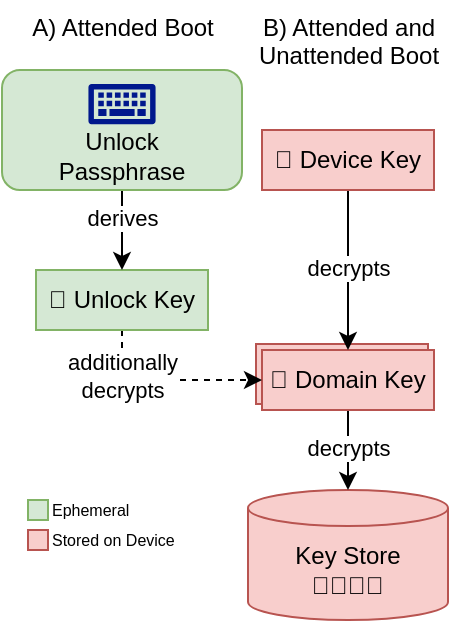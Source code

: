 <mxfile version="22.1.2" type="device">
  <diagram name="Seite-1" id="3iETSnOOIITaDPG9URC3">
    <mxGraphModel dx="1114" dy="999" grid="1" gridSize="10" guides="1" tooltips="1" connect="1" arrows="1" fold="1" page="1" pageScale="1" pageWidth="827" pageHeight="1169" math="0" shadow="0">
      <root>
        <mxCell id="0" />
        <mxCell id="1" parent="0" />
        <mxCell id="jlXe9G2AA9Ca0G6Qg5tC-10" value="" style="rounded=0;whiteSpace=wrap;html=1;fillColor=#f8cecc;strokeColor=#b85450;shadow=0;glass=0;" parent="1" vertex="1">
          <mxGeometry x="364" y="427" width="86" height="30" as="geometry" />
        </mxCell>
        <mxCell id="jlXe9G2AA9Ca0G6Qg5tC-1" value="Key Store&lt;br&gt;🔑🔑🔑🔑" style="shape=cylinder3;whiteSpace=wrap;html=1;boundedLbl=1;backgroundOutline=1;size=9;fillColor=#f8cecc;strokeColor=#b85450;" parent="1" vertex="1">
          <mxGeometry x="360" y="500" width="100" height="65" as="geometry" />
        </mxCell>
        <mxCell id="jlXe9G2AA9Ca0G6Qg5tC-3" value="" style="edgeStyle=orthogonalEdgeStyle;rounded=0;orthogonalLoop=1;jettySize=auto;html=1;" parent="1" source="jlXe9G2AA9Ca0G6Qg5tC-2" target="jlXe9G2AA9Ca0G6Qg5tC-1" edge="1">
          <mxGeometry relative="1" as="geometry" />
        </mxCell>
        <mxCell id="jlXe9G2AA9Ca0G6Qg5tC-4" value="decrypts" style="edgeLabel;html=1;align=center;verticalAlign=middle;resizable=0;points=[];" parent="jlXe9G2AA9Ca0G6Qg5tC-3" vertex="1" connectable="0">
          <mxGeometry x="-0.046" relative="1" as="geometry">
            <mxPoint as="offset" />
          </mxGeometry>
        </mxCell>
        <mxCell id="jlXe9G2AA9Ca0G6Qg5tC-2" value="🔑 Domain Key" style="rounded=0;whiteSpace=wrap;html=1;fillColor=#f8cecc;strokeColor=#b85450;shadow=0;glass=0;" parent="1" vertex="1">
          <mxGeometry x="367" y="430" width="86" height="30" as="geometry" />
        </mxCell>
        <mxCell id="jlXe9G2AA9Ca0G6Qg5tC-6" value="" style="edgeStyle=orthogonalEdgeStyle;rounded=0;orthogonalLoop=1;jettySize=auto;html=1;" parent="1" source="jlXe9G2AA9Ca0G6Qg5tC-5" target="jlXe9G2AA9Ca0G6Qg5tC-2" edge="1">
          <mxGeometry relative="1" as="geometry" />
        </mxCell>
        <mxCell id="jlXe9G2AA9Ca0G6Qg5tC-7" value="decrypts" style="edgeLabel;html=1;align=center;verticalAlign=middle;resizable=0;points=[];" parent="jlXe9G2AA9Ca0G6Qg5tC-6" vertex="1" connectable="0">
          <mxGeometry x="-0.04" relative="1" as="geometry">
            <mxPoint as="offset" />
          </mxGeometry>
        </mxCell>
        <mxCell id="jlXe9G2AA9Ca0G6Qg5tC-5" value="🔑 Device Key" style="rounded=1;whiteSpace=wrap;html=1;fillColor=#f8cecc;strokeColor=#b85450;arcSize=0;" parent="1" vertex="1">
          <mxGeometry x="367" y="320" width="86" height="30" as="geometry" />
        </mxCell>
        <mxCell id="jlXe9G2AA9Ca0G6Qg5tC-12" style="orthogonalLoop=1;jettySize=auto;html=1;exitX=0.5;exitY=1;exitDx=0;exitDy=0;entryX=0;entryY=0.5;entryDx=0;entryDy=0;rounded=0;edgeStyle=orthogonalEdgeStyle;dashed=1;" parent="1" source="jlXe9G2AA9Ca0G6Qg5tC-11" target="jlXe9G2AA9Ca0G6Qg5tC-2" edge="1">
          <mxGeometry relative="1" as="geometry" />
        </mxCell>
        <mxCell id="jlXe9G2AA9Ca0G6Qg5tC-16" value="additionally&lt;br&gt;decrypts" style="edgeLabel;html=1;align=center;verticalAlign=middle;resizable=0;points=[];" parent="jlXe9G2AA9Ca0G6Qg5tC-12" vertex="1" connectable="0">
          <mxGeometry x="-0.577" relative="1" as="geometry">
            <mxPoint y="3" as="offset" />
          </mxGeometry>
        </mxCell>
        <mxCell id="jlXe9G2AA9Ca0G6Qg5tC-11" value="🔑 Unlock Key" style="rounded=0;whiteSpace=wrap;html=1;fillColor=#d5e8d4;strokeColor=#82b366;shadow=0;glass=0;" parent="1" vertex="1">
          <mxGeometry x="254" y="390" width="86" height="30" as="geometry" />
        </mxCell>
        <mxCell id="jlXe9G2AA9Ca0G6Qg5tC-24" value="" style="edgeStyle=orthogonalEdgeStyle;rounded=0;orthogonalLoop=1;jettySize=auto;html=1;" parent="1" source="jlXe9G2AA9Ca0G6Qg5tC-19" target="jlXe9G2AA9Ca0G6Qg5tC-11" edge="1">
          <mxGeometry relative="1" as="geometry" />
        </mxCell>
        <mxCell id="jlXe9G2AA9Ca0G6Qg5tC-25" value="derives" style="edgeLabel;html=1;align=center;verticalAlign=middle;resizable=0;points=[];" parent="jlXe9G2AA9Ca0G6Qg5tC-24" vertex="1" connectable="0">
          <mxGeometry x="-0.325" relative="1" as="geometry">
            <mxPoint as="offset" />
          </mxGeometry>
        </mxCell>
        <mxCell id="jlXe9G2AA9Ca0G6Qg5tC-26" value="A) Attended Boot" style="text;html=1;align=center;verticalAlign=top;resizable=0;points=[];autosize=1;strokeColor=none;fillColor=none;" parent="1" vertex="1">
          <mxGeometry x="242" y="255" width="110" height="30" as="geometry" />
        </mxCell>
        <mxCell id="jlXe9G2AA9Ca0G6Qg5tC-27" value="B) Attended and&lt;br&gt;Unattended Boot" style="text;html=1;align=center;verticalAlign=top;resizable=0;points=[];autosize=1;strokeColor=none;fillColor=none;" parent="1" vertex="1">
          <mxGeometry x="355" y="255" width="110" height="40" as="geometry" />
        </mxCell>
        <mxCell id="jlXe9G2AA9Ca0G6Qg5tC-29" value="" style="group" parent="1" vertex="1" connectable="0">
          <mxGeometry x="237" y="290" width="120" height="60" as="geometry" />
        </mxCell>
        <mxCell id="jlXe9G2AA9Ca0G6Qg5tC-19" value="Unlock&lt;br&gt;Passphrase" style="rounded=1;whiteSpace=wrap;html=1;fillColor=#d5e8d4;strokeColor=#82b366;verticalAlign=bottom;container=0;" parent="jlXe9G2AA9Ca0G6Qg5tC-29" vertex="1">
          <mxGeometry width="120" height="60" as="geometry" />
        </mxCell>
        <mxCell id="jlXe9G2AA9Ca0G6Qg5tC-20" value="" style="sketch=0;aspect=fixed;pointerEvents=1;shadow=0;dashed=0;html=1;strokeColor=none;labelPosition=center;verticalLabelPosition=bottom;verticalAlign=top;align=center;fillColor=#00188D;shape=mxgraph.mscae.enterprise.keyboard;container=0;" parent="jlXe9G2AA9Ca0G6Qg5tC-29" vertex="1">
          <mxGeometry x="43.2" y="7" width="33.6" height="20.16" as="geometry" />
        </mxCell>
        <mxCell id="jlXe9G2AA9Ca0G6Qg5tC-39" value="" style="group" parent="1" vertex="1" connectable="0">
          <mxGeometry x="250" y="500" width="90" height="35" as="geometry" />
        </mxCell>
        <mxCell id="jlXe9G2AA9Ca0G6Qg5tC-37" value="" style="group" parent="jlXe9G2AA9Ca0G6Qg5tC-39" vertex="1" connectable="0">
          <mxGeometry width="70" height="20" as="geometry" />
        </mxCell>
        <mxCell id="jlXe9G2AA9Ca0G6Qg5tC-32" value="Ephemeral" style="text;html=1;align=left;verticalAlign=middle;resizable=0;points=[];autosize=1;strokeColor=none;fillColor=none;fontSize=8;" parent="jlXe9G2AA9Ca0G6Qg5tC-37" vertex="1">
          <mxGeometry x="10" width="60" height="20" as="geometry" />
        </mxCell>
        <mxCell id="jlXe9G2AA9Ca0G6Qg5tC-31" value="" style="rounded=0;whiteSpace=wrap;html=1;fillColor=#d5e8d4;strokeColor=#82b366;verticalAlign=middle;horizontal=1;align=right;" parent="jlXe9G2AA9Ca0G6Qg5tC-37" vertex="1">
          <mxGeometry y="5" width="10" height="10" as="geometry" />
        </mxCell>
        <mxCell id="jlXe9G2AA9Ca0G6Qg5tC-38" value="" style="group" parent="jlXe9G2AA9Ca0G6Qg5tC-39" vertex="1" connectable="0">
          <mxGeometry y="15" width="90" height="20" as="geometry" />
        </mxCell>
        <mxCell id="jlXe9G2AA9Ca0G6Qg5tC-35" value="&lt;div style=&quot;&quot;&gt;&lt;span style=&quot;background-color: initial;&quot;&gt;Stored on Device&lt;/span&gt;&lt;/div&gt;" style="text;html=1;align=left;verticalAlign=middle;resizable=0;points=[];autosize=1;strokeColor=none;fillColor=none;fontSize=8;" parent="jlXe9G2AA9Ca0G6Qg5tC-38" vertex="1">
          <mxGeometry x="10" width="80" height="20" as="geometry" />
        </mxCell>
        <mxCell id="jlXe9G2AA9Ca0G6Qg5tC-36" value="" style="rounded=0;whiteSpace=wrap;html=1;fillColor=#f8cecc;strokeColor=#b85450;verticalAlign=middle;horizontal=1;align=right;" parent="jlXe9G2AA9Ca0G6Qg5tC-38" vertex="1">
          <mxGeometry y="5" width="10" height="10" as="geometry" />
        </mxCell>
      </root>
    </mxGraphModel>
  </diagram>
</mxfile>
